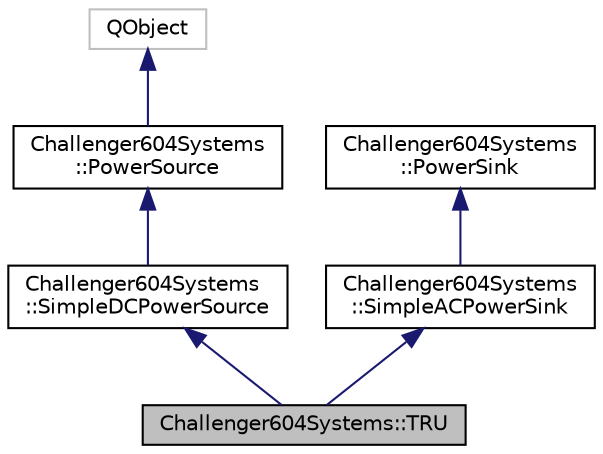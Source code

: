 digraph "Challenger604Systems::TRU"
{
  edge [fontname="Helvetica",fontsize="10",labelfontname="Helvetica",labelfontsize="10"];
  node [fontname="Helvetica",fontsize="10",shape=record];
  Node1 [label="Challenger604Systems::TRU",height=0.2,width=0.4,color="black", fillcolor="grey75", style="filled" fontcolor="black"];
  Node2 -> Node1 [dir="back",color="midnightblue",fontsize="10",style="solid",fontname="Helvetica"];
  Node2 [label="Challenger604Systems\l::SimpleDCPowerSource",height=0.2,width=0.4,color="black", fillcolor="white", style="filled",URL="$class_challenger604_systems_1_1_simple_d_c_power_source.html"];
  Node3 -> Node2 [dir="back",color="midnightblue",fontsize="10",style="solid",fontname="Helvetica"];
  Node3 [label="Challenger604Systems\l::PowerSource",height=0.2,width=0.4,color="black", fillcolor="white", style="filled",URL="$class_challenger604_systems_1_1_power_source.html"];
  Node4 -> Node3 [dir="back",color="midnightblue",fontsize="10",style="solid",fontname="Helvetica"];
  Node4 [label="QObject",height=0.2,width=0.4,color="grey75", fillcolor="white", style="filled"];
  Node5 -> Node1 [dir="back",color="midnightblue",fontsize="10",style="solid",fontname="Helvetica"];
  Node5 [label="Challenger604Systems\l::SimpleACPowerSink",height=0.2,width=0.4,color="black", fillcolor="white", style="filled",URL="$class_challenger604_systems_1_1_simple_a_c_power_sink.html"];
  Node6 -> Node5 [dir="back",color="midnightblue",fontsize="10",style="solid",fontname="Helvetica"];
  Node6 [label="Challenger604Systems\l::PowerSink",height=0.2,width=0.4,color="black", fillcolor="white", style="filled",URL="$class_challenger604_systems_1_1_power_sink.html",tooltip="Abstract base class for anything that accepts electricity from something else."];
}
